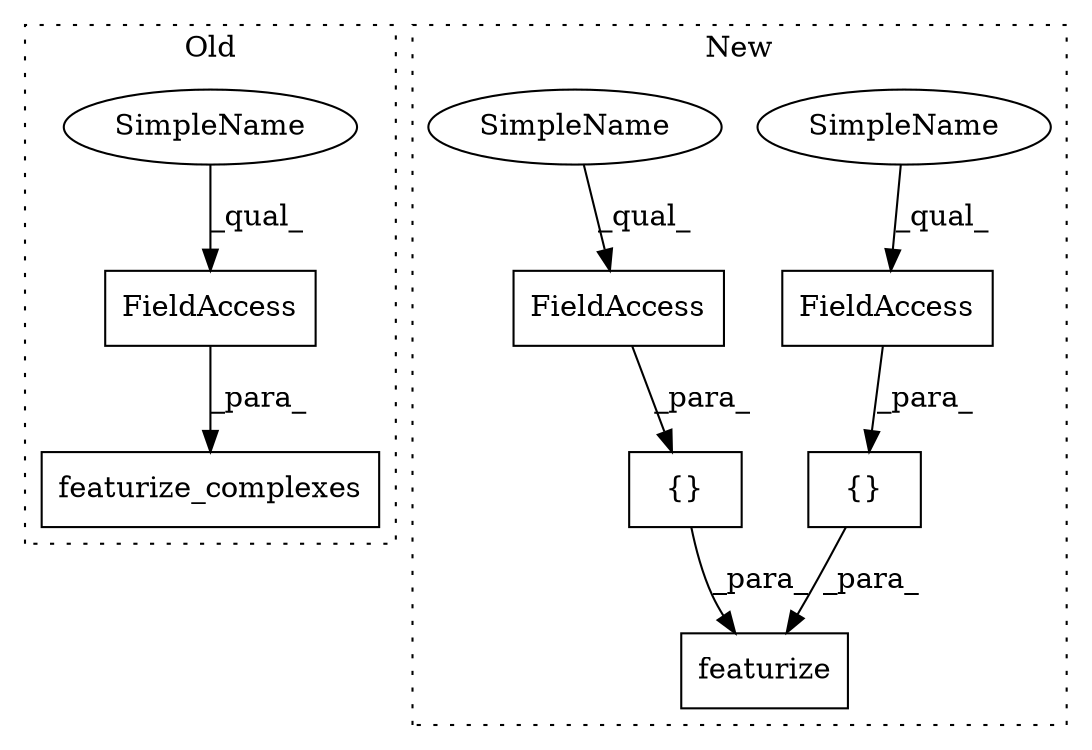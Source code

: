 digraph G {
subgraph cluster0 {
1 [label="featurize_complexes" a="32" s="805,843" l="20,1" shape="box"];
4 [label="FieldAccess" a="22" s="825" l="18" shape="box"];
8 [label="SimpleName" a="42" s="825" l="4" shape="ellipse"];
label = "Old";
style="dotted";
}
subgraph cluster1 {
2 [label="{}" a="4" s="860,878" l="1,1" shape="box"];
3 [label="FieldAccess" a="22" s="861" l="17" shape="box"];
5 [label="FieldAccess" a="22" s="833" l="16" shape="box"];
6 [label="{}" a="4" s="832,849" l="1,1" shape="box"];
7 [label="featurize" a="32" s="813,879" l="10,1" shape="box"];
9 [label="SimpleName" a="42" s="861" l="4" shape="ellipse"];
10 [label="SimpleName" a="42" s="833" l="4" shape="ellipse"];
label = "New";
style="dotted";
}
2 -> 7 [label="_para_"];
3 -> 2 [label="_para_"];
4 -> 1 [label="_para_"];
5 -> 6 [label="_para_"];
6 -> 7 [label="_para_"];
8 -> 4 [label="_qual_"];
9 -> 3 [label="_qual_"];
10 -> 5 [label="_qual_"];
}